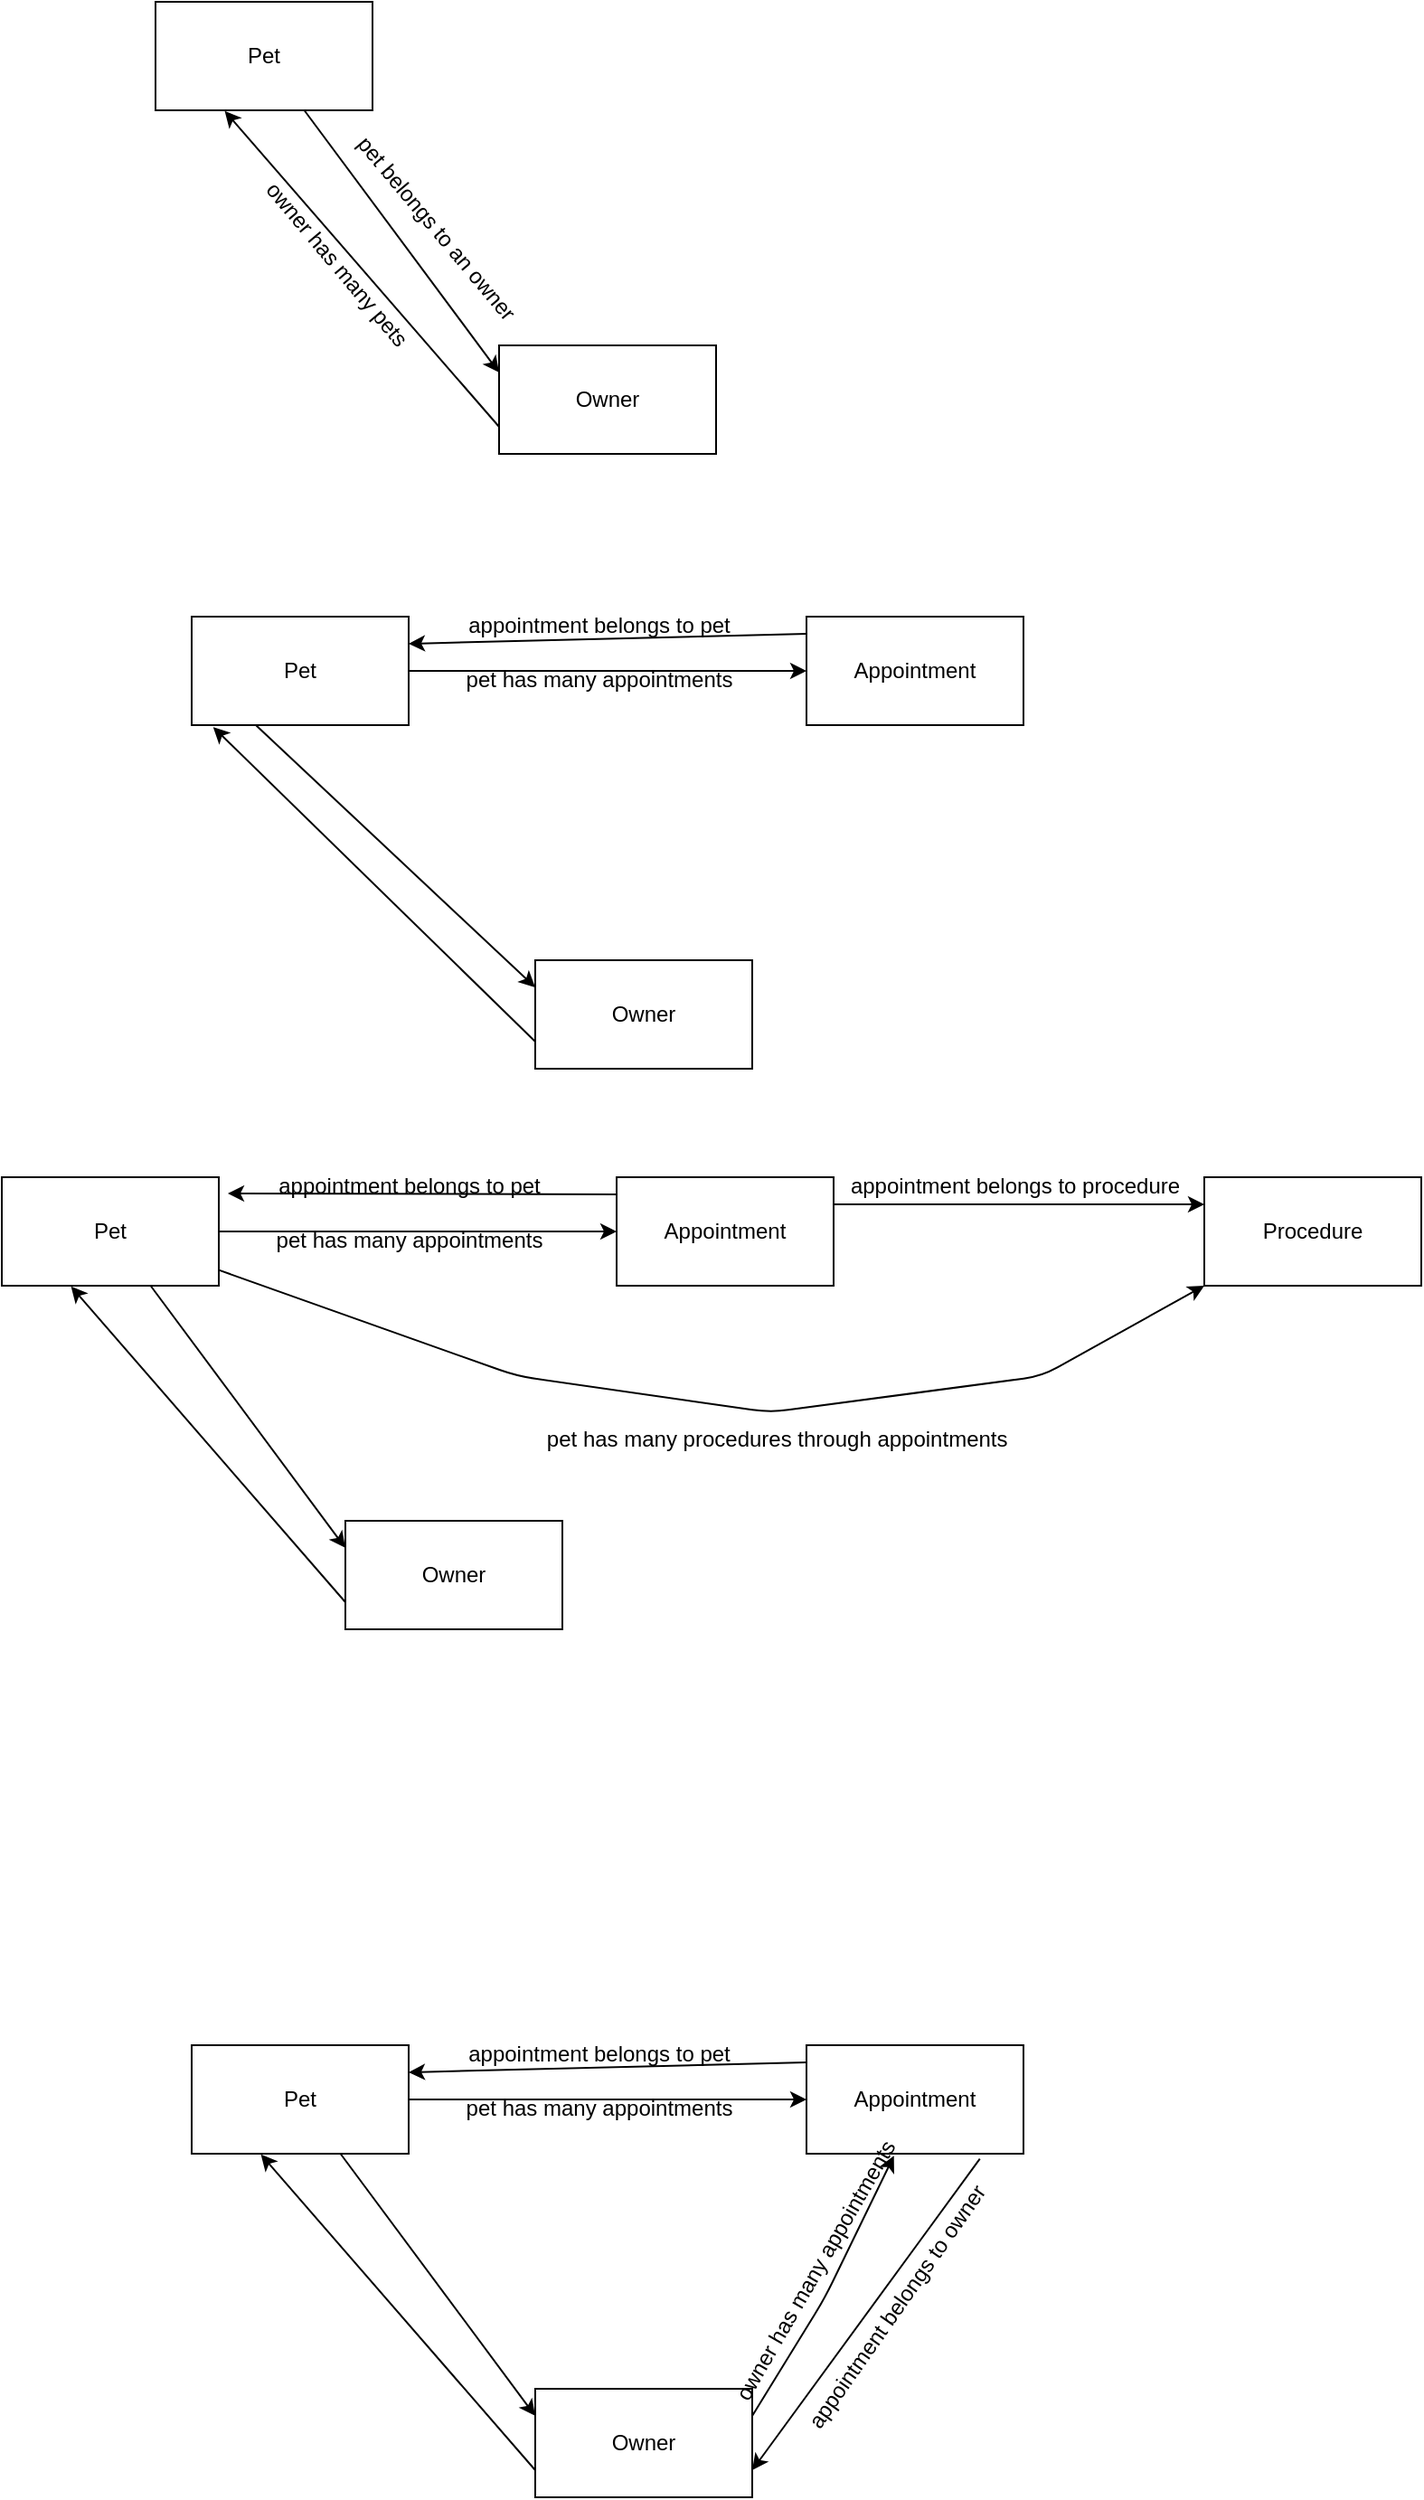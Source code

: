 <mxfile>
    <diagram id="JucuQe1479F7ddFB8Y5U" name="Page-1">
        <mxGraphModel dx="625" dy="1482" grid="1" gridSize="10" guides="1" tooltips="1" connect="1" arrows="1" fold="1" page="1" pageScale="1" pageWidth="850" pageHeight="1100" math="0" shadow="0">
            <root>
                <mxCell id="0"/>
                <mxCell id="1" parent="0"/>
                <mxCell id="19" style="edgeStyle=none;html=1;entryX=0;entryY=0.5;entryDx=0;entryDy=0;" parent="1" source="2" target="3" edge="1">
                    <mxGeometry relative="1" as="geometry"/>
                </mxCell>
                <mxCell id="20" style="edgeStyle=none;html=1;entryX=0;entryY=0.25;entryDx=0;entryDy=0;exitX=0.298;exitY=1.005;exitDx=0;exitDy=0;exitPerimeter=0;" parent="1" source="2" target="4" edge="1">
                    <mxGeometry relative="1" as="geometry"/>
                </mxCell>
                <mxCell id="2" value="Pet" style="whiteSpace=wrap;html=1;" parent="1" vertex="1">
                    <mxGeometry x="170" y="80" width="120" height="60" as="geometry"/>
                </mxCell>
                <mxCell id="18" style="edgeStyle=none;html=1;entryX=1;entryY=0.25;entryDx=0;entryDy=0;exitX=0;exitY=0.158;exitDx=0;exitDy=0;exitPerimeter=0;" parent="1" source="3" target="2" edge="1">
                    <mxGeometry relative="1" as="geometry"/>
                </mxCell>
                <mxCell id="3" value="Appointment" style="whiteSpace=wrap;html=1;" parent="1" vertex="1">
                    <mxGeometry x="510" y="80" width="120" height="60" as="geometry"/>
                </mxCell>
                <mxCell id="21" style="edgeStyle=none;html=1;entryX=0.099;entryY=1.018;entryDx=0;entryDy=0;entryPerimeter=0;exitX=0;exitY=0.75;exitDx=0;exitDy=0;" parent="1" source="4" target="2" edge="1">
                    <mxGeometry relative="1" as="geometry"/>
                </mxCell>
                <mxCell id="4" value="Owner" style="whiteSpace=wrap;html=1;" parent="1" vertex="1">
                    <mxGeometry x="360" y="270" width="120" height="60" as="geometry"/>
                </mxCell>
                <mxCell id="22" value="appointment belongs to pet" style="text;html=1;align=center;verticalAlign=middle;resizable=0;points=[];autosize=1;strokeColor=none;fillColor=none;" parent="1" vertex="1">
                    <mxGeometry x="310" y="70" width="170" height="30" as="geometry"/>
                </mxCell>
                <mxCell id="23" value="pet has many appointments" style="text;html=1;align=center;verticalAlign=middle;resizable=0;points=[];autosize=1;strokeColor=none;fillColor=none;" parent="1" vertex="1">
                    <mxGeometry x="310" y="100" width="170" height="30" as="geometry"/>
                </mxCell>
                <mxCell id="29" style="edgeStyle=none;html=1;entryX=0;entryY=0.25;entryDx=0;entryDy=0;" parent="1" source="30" target="36" edge="1">
                    <mxGeometry relative="1" as="geometry"/>
                </mxCell>
                <mxCell id="30" value="Pet" style="whiteSpace=wrap;html=1;" parent="1" vertex="1">
                    <mxGeometry x="150" y="-260" width="120" height="60" as="geometry"/>
                </mxCell>
                <mxCell id="35" style="edgeStyle=none;html=1;entryX=0.319;entryY=1.006;entryDx=0;entryDy=0;entryPerimeter=0;exitX=0;exitY=0.75;exitDx=0;exitDy=0;" parent="1" source="36" target="30" edge="1">
                    <mxGeometry relative="1" as="geometry"/>
                </mxCell>
                <mxCell id="36" value="Owner" style="whiteSpace=wrap;html=1;" parent="1" vertex="1">
                    <mxGeometry x="340" y="-70" width="120" height="60" as="geometry"/>
                </mxCell>
                <mxCell id="41" value="pet belongs to an owner" style="text;html=1;align=center;verticalAlign=middle;resizable=0;points=[];autosize=1;strokeColor=none;fillColor=none;rotation=50;" parent="1" vertex="1">
                    <mxGeometry x="230" y="-150" width="150" height="30" as="geometry"/>
                </mxCell>
                <mxCell id="42" value="owner has many pets" style="text;html=1;align=center;verticalAlign=middle;resizable=0;points=[];autosize=1;strokeColor=none;fillColor=none;rotation=50;" parent="1" vertex="1">
                    <mxGeometry x="180" y="-130" width="140" height="30" as="geometry"/>
                </mxCell>
                <mxCell id="55" style="edgeStyle=none;html=1;entryX=0;entryY=0.5;entryDx=0;entryDy=0;" parent="1" source="57" target="60" edge="1">
                    <mxGeometry relative="1" as="geometry"/>
                </mxCell>
                <mxCell id="56" style="edgeStyle=none;html=1;entryX=0;entryY=0.25;entryDx=0;entryDy=0;" parent="1" source="57" target="63" edge="1">
                    <mxGeometry relative="1" as="geometry"/>
                </mxCell>
                <mxCell id="57" value="Pet" style="whiteSpace=wrap;html=1;" parent="1" vertex="1">
                    <mxGeometry x="170" y="870" width="120" height="60" as="geometry"/>
                </mxCell>
                <mxCell id="58" style="edgeStyle=none;html=1;entryX=1;entryY=0.75;entryDx=0;entryDy=0;exitX=0.799;exitY=1.047;exitDx=0;exitDy=0;exitPerimeter=0;" parent="1" source="60" target="63" edge="1">
                    <mxGeometry relative="1" as="geometry"/>
                </mxCell>
                <mxCell id="59" style="edgeStyle=none;html=1;entryX=1;entryY=0.25;entryDx=0;entryDy=0;exitX=0;exitY=0.158;exitDx=0;exitDy=0;exitPerimeter=0;" parent="1" source="60" target="57" edge="1">
                    <mxGeometry relative="1" as="geometry"/>
                </mxCell>
                <mxCell id="60" value="Appointment" style="whiteSpace=wrap;html=1;" parent="1" vertex="1">
                    <mxGeometry x="510" y="870" width="120" height="60" as="geometry"/>
                </mxCell>
                <mxCell id="61" style="edgeStyle=none;html=1;entryX=0.403;entryY=1.019;entryDx=0;entryDy=0;entryPerimeter=0;exitX=1;exitY=0.25;exitDx=0;exitDy=0;" parent="1" source="63" target="60" edge="1">
                    <mxGeometry relative="1" as="geometry">
                        <Array as="points">
                            <mxPoint x="520" y="1010"/>
                        </Array>
                    </mxGeometry>
                </mxCell>
                <mxCell id="62" style="edgeStyle=none;html=1;entryX=0.319;entryY=1.006;entryDx=0;entryDy=0;entryPerimeter=0;exitX=0;exitY=0.75;exitDx=0;exitDy=0;" parent="1" source="63" target="57" edge="1">
                    <mxGeometry relative="1" as="geometry"/>
                </mxCell>
                <mxCell id="63" value="Owner" style="whiteSpace=wrap;html=1;" parent="1" vertex="1">
                    <mxGeometry x="360" y="1060" width="120" height="60" as="geometry"/>
                </mxCell>
                <mxCell id="64" value="appointment belongs to pet" style="text;html=1;align=center;verticalAlign=middle;resizable=0;points=[];autosize=1;strokeColor=none;fillColor=none;" parent="1" vertex="1">
                    <mxGeometry x="310" y="860" width="170" height="30" as="geometry"/>
                </mxCell>
                <mxCell id="65" value="pet has many appointments" style="text;html=1;align=center;verticalAlign=middle;resizable=0;points=[];autosize=1;strokeColor=none;fillColor=none;" parent="1" vertex="1">
                    <mxGeometry x="310" y="890" width="170" height="30" as="geometry"/>
                </mxCell>
                <mxCell id="66" value="appointment belongs to owner&lt;br&gt;" style="text;html=1;align=center;verticalAlign=middle;resizable=0;points=[];autosize=1;strokeColor=none;fillColor=none;rotation=-55;" parent="1" vertex="1">
                    <mxGeometry x="470" y="1000" width="180" height="30" as="geometry"/>
                </mxCell>
                <mxCell id="67" value="owner has many appointments" style="text;html=1;align=center;verticalAlign=middle;resizable=0;points=[];autosize=1;strokeColor=none;fillColor=none;rotation=-60;" parent="1" vertex="1">
                    <mxGeometry x="420" y="980" width="190" height="30" as="geometry"/>
                </mxCell>
                <mxCell id="68" style="edgeStyle=none;html=1;entryX=0;entryY=0.5;entryDx=0;entryDy=0;" parent="1" source="70" target="72" edge="1">
                    <mxGeometry relative="1" as="geometry"/>
                </mxCell>
                <mxCell id="69" style="edgeStyle=none;html=1;entryX=0;entryY=0.25;entryDx=0;entryDy=0;" parent="1" source="70" target="75" edge="1">
                    <mxGeometry relative="1" as="geometry"/>
                </mxCell>
                <mxCell id="83" style="edgeStyle=none;html=1;entryX=0;entryY=1;entryDx=0;entryDy=0;" parent="1" source="70" target="77" edge="1">
                    <mxGeometry relative="1" as="geometry">
                        <mxPoint x="560" y="510" as="targetPoint"/>
                        <Array as="points">
                            <mxPoint x="350" y="500"/>
                            <mxPoint x="490" y="520"/>
                            <mxPoint x="640" y="500"/>
                        </Array>
                    </mxGeometry>
                </mxCell>
                <mxCell id="70" value="Pet" style="whiteSpace=wrap;html=1;" parent="1" vertex="1">
                    <mxGeometry x="65" y="390" width="120" height="60" as="geometry"/>
                </mxCell>
                <mxCell id="71" style="edgeStyle=none;html=1;exitX=0;exitY=0.158;exitDx=0;exitDy=0;exitPerimeter=0;" parent="1" source="72" edge="1">
                    <mxGeometry relative="1" as="geometry">
                        <mxPoint x="190" y="399" as="targetPoint"/>
                    </mxGeometry>
                </mxCell>
                <mxCell id="78" style="edgeStyle=none;html=1;exitX=1;exitY=0.25;exitDx=0;exitDy=0;entryX=0;entryY=0.25;entryDx=0;entryDy=0;" parent="1" source="72" target="77" edge="1">
                    <mxGeometry relative="1" as="geometry"/>
                </mxCell>
                <mxCell id="72" value="Appointment" style="whiteSpace=wrap;html=1;" parent="1" vertex="1">
                    <mxGeometry x="405" y="390" width="120" height="60" as="geometry"/>
                </mxCell>
                <mxCell id="73" style="edgeStyle=none;html=1;entryX=0.319;entryY=1.006;entryDx=0;entryDy=0;entryPerimeter=0;exitX=0;exitY=0.75;exitDx=0;exitDy=0;" parent="1" source="75" target="70" edge="1">
                    <mxGeometry relative="1" as="geometry"/>
                </mxCell>
                <mxCell id="74" value="pet has many appointments" style="text;html=1;align=center;verticalAlign=middle;resizable=0;points=[];autosize=1;strokeColor=none;fillColor=none;" parent="1" vertex="1">
                    <mxGeometry x="205" y="410" width="170" height="30" as="geometry"/>
                </mxCell>
                <mxCell id="75" value="Owner" style="whiteSpace=wrap;html=1;" parent="1" vertex="1">
                    <mxGeometry x="255" y="580" width="120" height="60" as="geometry"/>
                </mxCell>
                <mxCell id="76" value="appointment belongs to pet" style="text;html=1;align=center;verticalAlign=middle;resizable=0;points=[];autosize=1;strokeColor=none;fillColor=none;" parent="1" vertex="1">
                    <mxGeometry x="205" y="380" width="170" height="30" as="geometry"/>
                </mxCell>
                <mxCell id="77" value="Procedure" style="whiteSpace=wrap;html=1;" parent="1" vertex="1">
                    <mxGeometry x="730" y="390" width="120" height="60" as="geometry"/>
                </mxCell>
                <mxCell id="81" value="appointment belongs to procedure" style="text;html=1;align=center;verticalAlign=middle;resizable=0;points=[];autosize=1;strokeColor=none;fillColor=none;" parent="1" vertex="1">
                    <mxGeometry x="520" y="380" width="210" height="30" as="geometry"/>
                </mxCell>
                <mxCell id="84" value="pet has many procedures through appointments&amp;nbsp;&lt;br&gt;" style="text;html=1;align=center;verticalAlign=middle;resizable=0;points=[];autosize=1;strokeColor=none;fillColor=none;" parent="1" vertex="1">
                    <mxGeometry x="355" y="520" width="280" height="30" as="geometry"/>
                </mxCell>
            </root>
        </mxGraphModel>
    </diagram>
</mxfile>